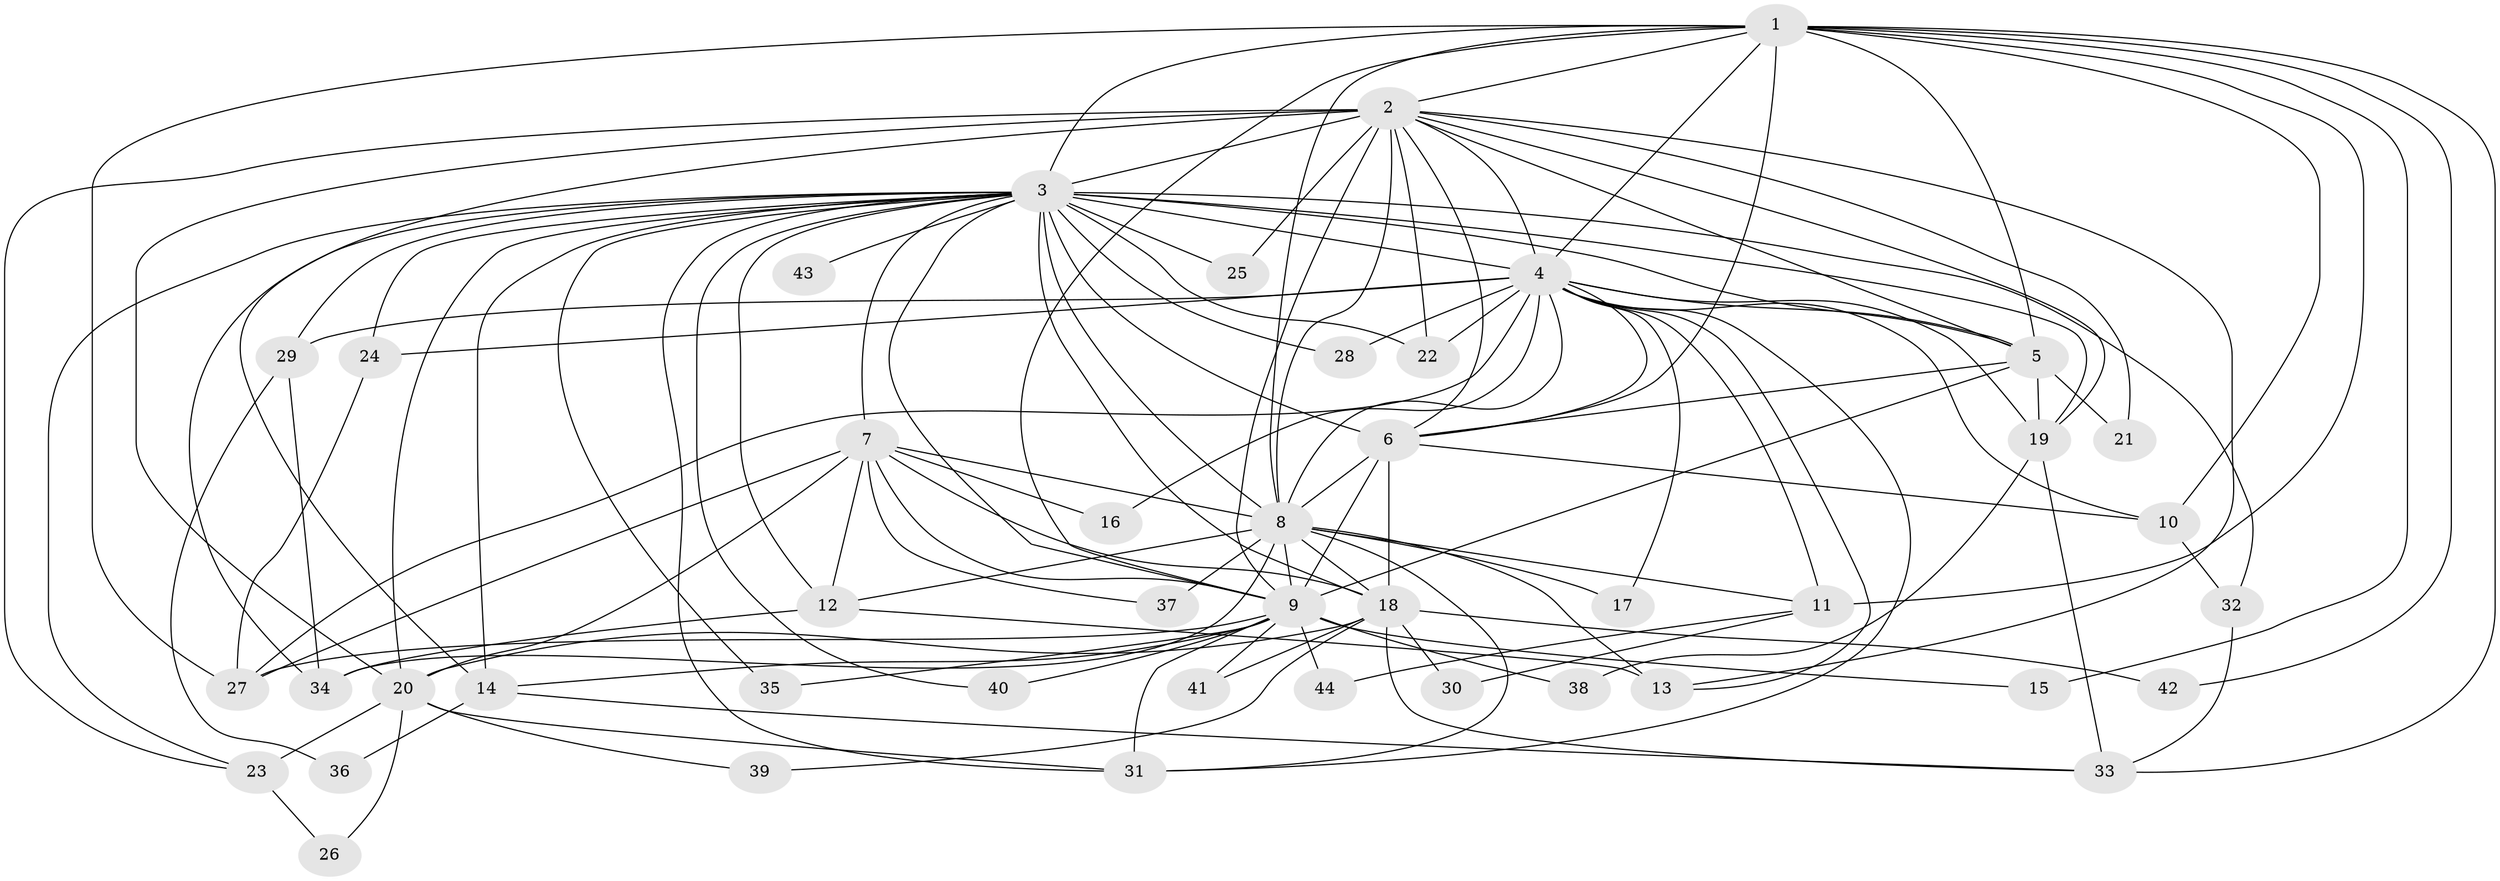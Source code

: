 // original degree distribution, {20: 0.006896551724137931, 12: 0.006896551724137931, 40: 0.006896551724137931, 24: 0.013793103448275862, 22: 0.006896551724137931, 37: 0.006896551724137931, 23: 0.006896551724137931, 19: 0.006896551724137931, 28: 0.006896551724137931, 5: 0.06896551724137931, 9: 0.013793103448275862, 3: 0.20689655172413793, 2: 0.5586206896551724, 4: 0.04827586206896552, 6: 0.020689655172413793, 8: 0.006896551724137931, 7: 0.006896551724137931}
// Generated by graph-tools (version 1.1) at 2025/49/03/04/25 22:49:39]
// undirected, 44 vertices, 123 edges
graph export_dot {
  node [color=gray90,style=filled];
  1;
  2;
  3;
  4;
  5;
  6;
  7;
  8;
  9;
  10;
  11;
  12;
  13;
  14;
  15;
  16;
  17;
  18;
  19;
  20;
  21;
  22;
  23;
  24;
  25;
  26;
  27;
  28;
  29;
  30;
  31;
  32;
  33;
  34;
  35;
  36;
  37;
  38;
  39;
  40;
  41;
  42;
  43;
  44;
  1 -- 2 [weight=2.0];
  1 -- 3 [weight=5.0];
  1 -- 4 [weight=3.0];
  1 -- 5 [weight=1.0];
  1 -- 6 [weight=2.0];
  1 -- 8 [weight=1.0];
  1 -- 9 [weight=1.0];
  1 -- 10 [weight=1.0];
  1 -- 11 [weight=1.0];
  1 -- 15 [weight=1.0];
  1 -- 27 [weight=1.0];
  1 -- 33 [weight=1.0];
  1 -- 42 [weight=1.0];
  2 -- 3 [weight=6.0];
  2 -- 4 [weight=4.0];
  2 -- 5 [weight=3.0];
  2 -- 6 [weight=2.0];
  2 -- 8 [weight=16.0];
  2 -- 9 [weight=4.0];
  2 -- 13 [weight=1.0];
  2 -- 14 [weight=1.0];
  2 -- 19 [weight=1.0];
  2 -- 20 [weight=1.0];
  2 -- 21 [weight=2.0];
  2 -- 22 [weight=1.0];
  2 -- 23 [weight=1.0];
  2 -- 25 [weight=2.0];
  3 -- 4 [weight=20.0];
  3 -- 5 [weight=6.0];
  3 -- 6 [weight=5.0];
  3 -- 7 [weight=10.0];
  3 -- 8 [weight=2.0];
  3 -- 9 [weight=6.0];
  3 -- 12 [weight=2.0];
  3 -- 14 [weight=6.0];
  3 -- 18 [weight=1.0];
  3 -- 19 [weight=1.0];
  3 -- 20 [weight=2.0];
  3 -- 22 [weight=1.0];
  3 -- 23 [weight=1.0];
  3 -- 24 [weight=2.0];
  3 -- 25 [weight=1.0];
  3 -- 28 [weight=2.0];
  3 -- 29 [weight=4.0];
  3 -- 31 [weight=1.0];
  3 -- 32 [weight=1.0];
  3 -- 34 [weight=1.0];
  3 -- 35 [weight=1.0];
  3 -- 40 [weight=1.0];
  3 -- 43 [weight=2.0];
  4 -- 5 [weight=2.0];
  4 -- 6 [weight=2.0];
  4 -- 8 [weight=1.0];
  4 -- 10 [weight=1.0];
  4 -- 11 [weight=3.0];
  4 -- 13 [weight=1.0];
  4 -- 16 [weight=1.0];
  4 -- 17 [weight=1.0];
  4 -- 19 [weight=1.0];
  4 -- 22 [weight=1.0];
  4 -- 24 [weight=1.0];
  4 -- 27 [weight=1.0];
  4 -- 28 [weight=1.0];
  4 -- 29 [weight=1.0];
  4 -- 31 [weight=1.0];
  5 -- 6 [weight=2.0];
  5 -- 9 [weight=20.0];
  5 -- 19 [weight=1.0];
  5 -- 21 [weight=1.0];
  6 -- 8 [weight=1.0];
  6 -- 9 [weight=2.0];
  6 -- 10 [weight=1.0];
  6 -- 18 [weight=7.0];
  7 -- 8 [weight=3.0];
  7 -- 9 [weight=3.0];
  7 -- 12 [weight=1.0];
  7 -- 16 [weight=1.0];
  7 -- 18 [weight=2.0];
  7 -- 20 [weight=1.0];
  7 -- 27 [weight=1.0];
  7 -- 37 [weight=1.0];
  8 -- 9 [weight=3.0];
  8 -- 11 [weight=1.0];
  8 -- 12 [weight=1.0];
  8 -- 13 [weight=2.0];
  8 -- 17 [weight=2.0];
  8 -- 18 [weight=2.0];
  8 -- 31 [weight=1.0];
  8 -- 34 [weight=1.0];
  8 -- 37 [weight=2.0];
  9 -- 14 [weight=2.0];
  9 -- 15 [weight=1.0];
  9 -- 27 [weight=3.0];
  9 -- 31 [weight=1.0];
  9 -- 35 [weight=1.0];
  9 -- 38 [weight=1.0];
  9 -- 40 [weight=1.0];
  9 -- 41 [weight=1.0];
  9 -- 44 [weight=1.0];
  10 -- 32 [weight=1.0];
  11 -- 30 [weight=1.0];
  11 -- 44 [weight=1.0];
  12 -- 13 [weight=1.0];
  12 -- 34 [weight=2.0];
  14 -- 33 [weight=1.0];
  14 -- 36 [weight=1.0];
  18 -- 20 [weight=1.0];
  18 -- 30 [weight=1.0];
  18 -- 33 [weight=1.0];
  18 -- 39 [weight=1.0];
  18 -- 41 [weight=1.0];
  18 -- 42 [weight=1.0];
  19 -- 33 [weight=1.0];
  19 -- 38 [weight=1.0];
  20 -- 23 [weight=2.0];
  20 -- 26 [weight=1.0];
  20 -- 31 [weight=1.0];
  20 -- 39 [weight=1.0];
  23 -- 26 [weight=1.0];
  24 -- 27 [weight=1.0];
  29 -- 34 [weight=1.0];
  29 -- 36 [weight=1.0];
  32 -- 33 [weight=1.0];
}
